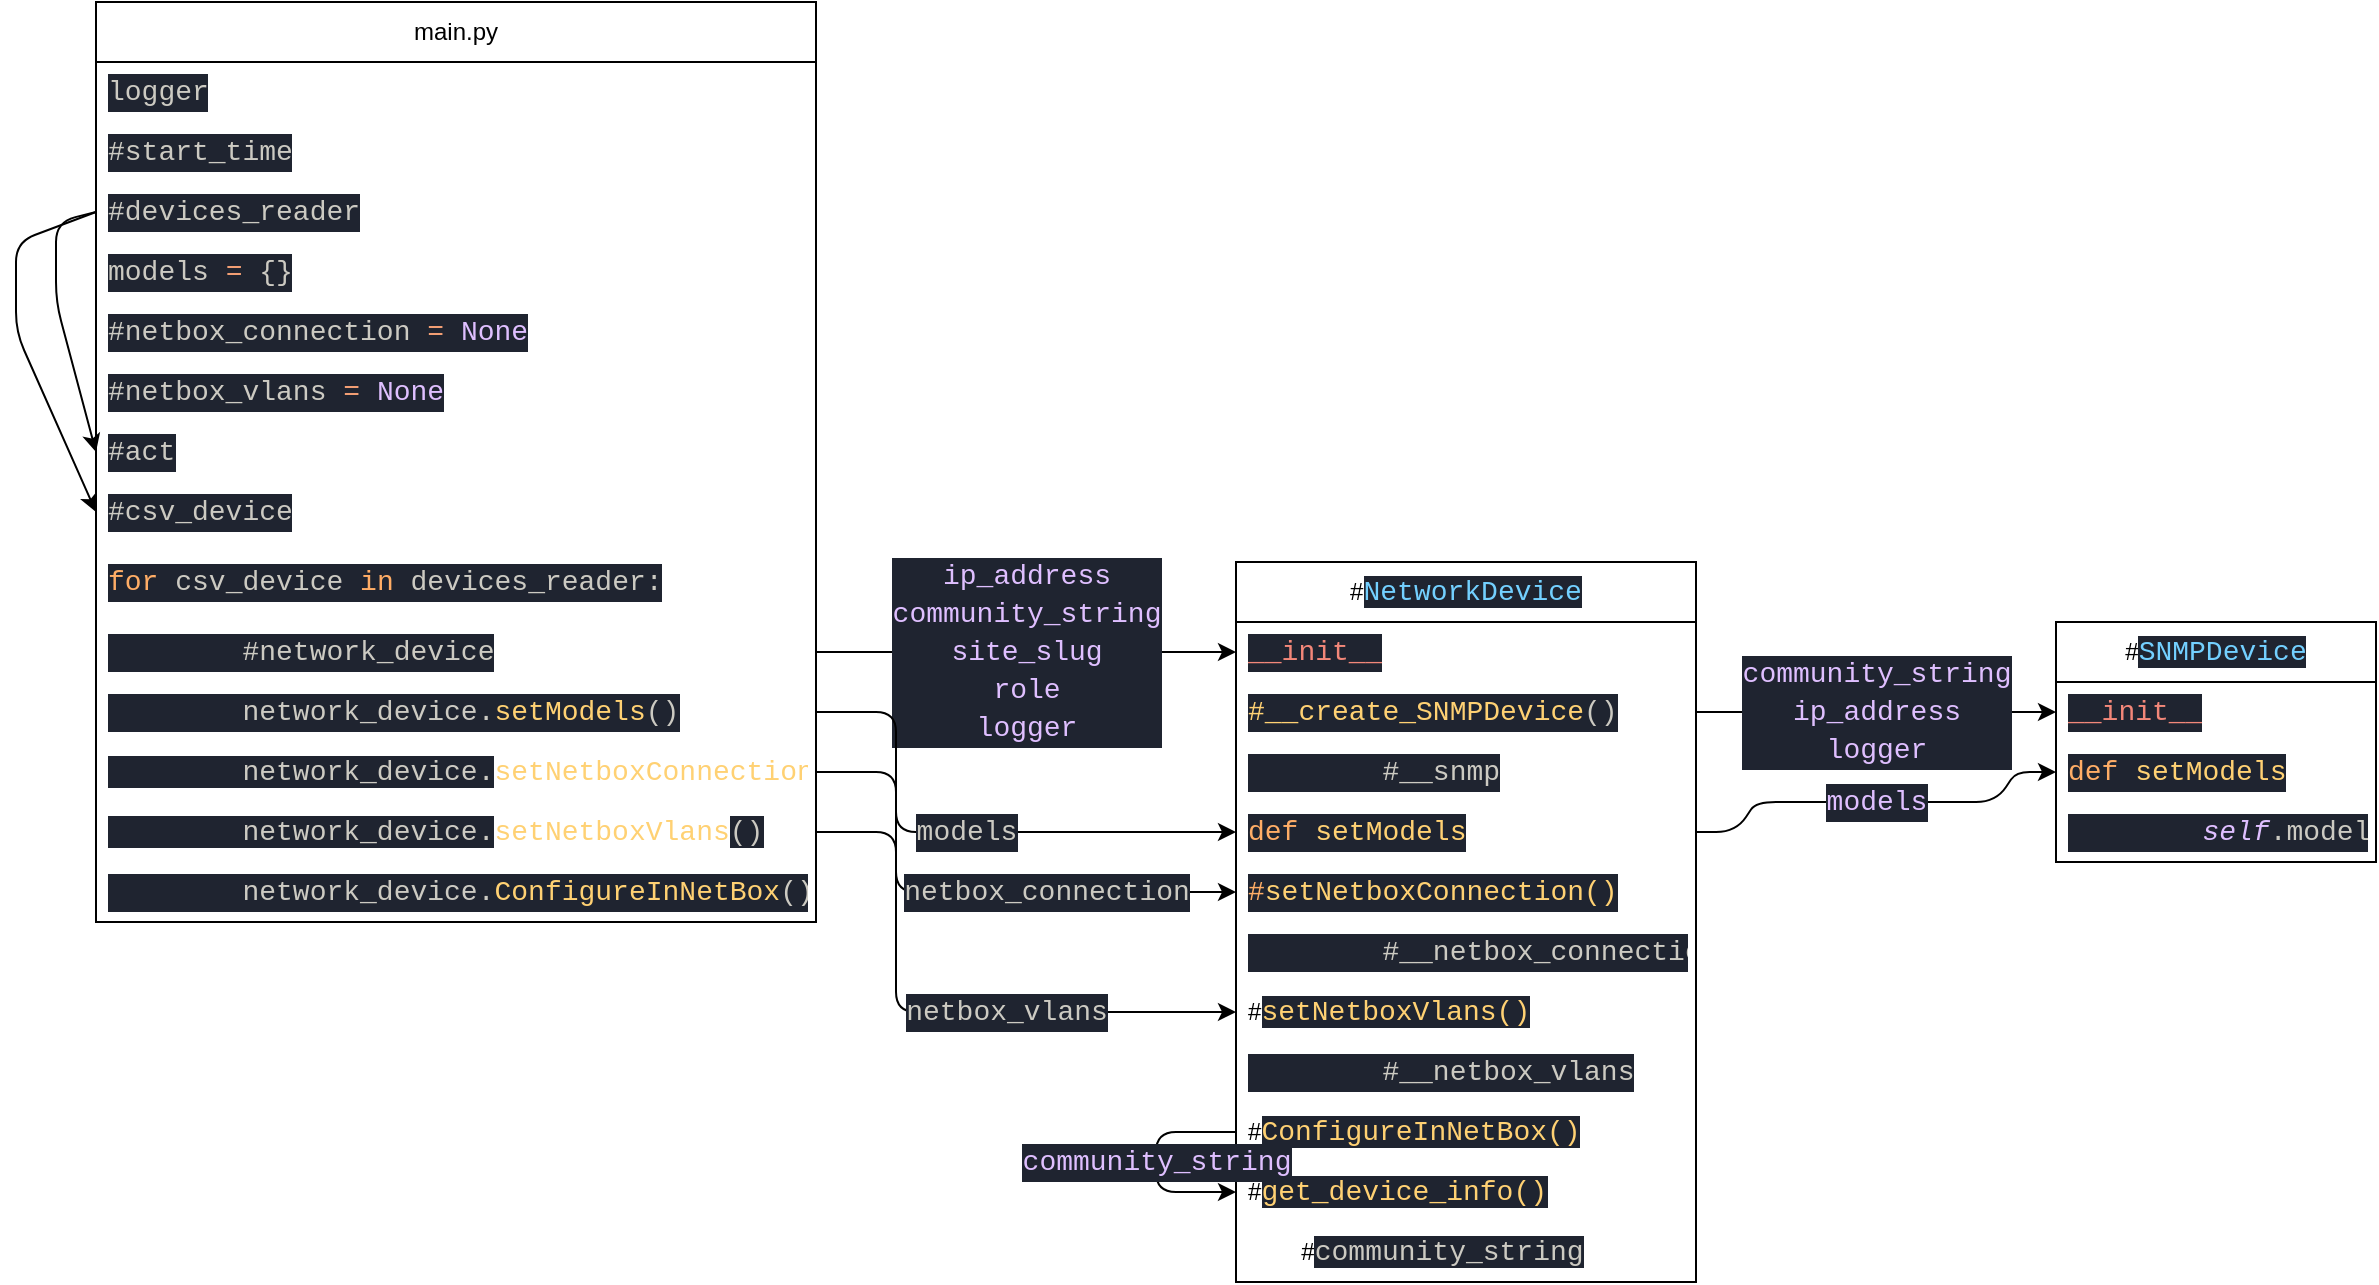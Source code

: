 <mxfile>
    <diagram id="tT5iXDIJh8KPBgoIQomm" name="Page-1">
        <mxGraphModel dx="1606" dy="1551" grid="1" gridSize="10" guides="1" tooltips="1" connect="1" arrows="1" fold="1" page="1" pageScale="1" pageWidth="850" pageHeight="1100" math="0" shadow="0">
            <root>
                <mxCell id="0"/>
                <mxCell id="1" parent="0"/>
                <mxCell id="3" value="main.py" style="swimlane;fontStyle=0;childLayout=stackLayout;horizontal=1;startSize=30;horizontalStack=0;resizeParent=1;resizeParentMax=0;resizeLast=0;collapsible=1;marginBottom=0;whiteSpace=wrap;html=1;" vertex="1" parent="1">
                    <mxGeometry x="-50" y="-30" width="360" height="460" as="geometry"/>
                </mxCell>
                <mxCell id="12" style="edgeStyle=none;html=1;exitX=0;exitY=0.5;exitDx=0;exitDy=0;entryX=0;entryY=0.5;entryDx=0;entryDy=0;" edge="1" parent="3" source="6" target="8">
                    <mxGeometry relative="1" as="geometry">
                        <Array as="points">
                            <mxPoint x="-40" y="120"/>
                            <mxPoint x="-40" y="165"/>
                        </Array>
                    </mxGeometry>
                </mxCell>
                <mxCell id="4" value="&lt;div style=&quot;color: rgb(204, 202, 194); background-color: rgb(31, 36, 48); font-family: Consolas, &amp;quot;Courier New&amp;quot;, monospace; font-size: 14px; line-height: 19px;&quot;&gt;logger&lt;/div&gt;" style="text;strokeColor=none;fillColor=none;align=left;verticalAlign=middle;spacingLeft=4;spacingRight=4;overflow=hidden;points=[[0,0.5],[1,0.5]];portConstraint=eastwest;rotatable=0;whiteSpace=wrap;html=1;" vertex="1" parent="3">
                    <mxGeometry y="30" width="360" height="30" as="geometry"/>
                </mxCell>
                <mxCell id="5" value="&lt;div style=&quot;color: rgb(204, 202, 194); background-color: rgb(31, 36, 48); font-family: Consolas, &amp;quot;Courier New&amp;quot;, monospace; font-size: 14px; line-height: 19px;&quot;&gt;#start_time&lt;/div&gt;" style="text;strokeColor=none;fillColor=none;align=left;verticalAlign=middle;spacingLeft=4;spacingRight=4;overflow=hidden;points=[[0,0.5],[1,0.5]];portConstraint=eastwest;rotatable=0;whiteSpace=wrap;html=1;" vertex="1" parent="3">
                    <mxGeometry y="60" width="360" height="30" as="geometry"/>
                </mxCell>
                <mxCell id="10" style="edgeStyle=none;html=1;exitX=0;exitY=0.5;exitDx=0;exitDy=0;entryX=0;entryY=0.5;entryDx=0;entryDy=0;" edge="1" parent="3" source="6" target="7">
                    <mxGeometry relative="1" as="geometry">
                        <Array as="points">
                            <mxPoint x="-20" y="110"/>
                            <mxPoint x="-20" y="150"/>
                        </Array>
                    </mxGeometry>
                </mxCell>
                <mxCell id="6" value="&lt;div style=&quot;color: rgb(204, 202, 194); background-color: rgb(31, 36, 48); font-family: Consolas, &amp;quot;Courier New&amp;quot;, monospace; font-size: 14px; line-height: 19px;&quot;&gt;#devices_reader&lt;/div&gt;" style="text;strokeColor=none;fillColor=none;align=left;verticalAlign=middle;spacingLeft=4;spacingRight=4;overflow=hidden;points=[[0,0.5],[1,0.5]];portConstraint=eastwest;rotatable=0;whiteSpace=wrap;html=1;" vertex="1" parent="3">
                    <mxGeometry y="90" width="360" height="30" as="geometry"/>
                </mxCell>
                <mxCell id="39" value="&lt;div style=&quot;color: rgb(204, 202, 194); background-color: rgb(31, 36, 48); font-family: Consolas, &amp;quot;Courier New&amp;quot;, monospace; font-size: 14px; line-height: 19px;&quot;&gt;&lt;div style=&quot;line-height: 19px;&quot;&gt;models &lt;span style=&quot;color: #f29e74;&quot;&gt;=&lt;/span&gt; {}&lt;/div&gt;&lt;/div&gt;" style="text;strokeColor=none;fillColor=none;align=left;verticalAlign=middle;spacingLeft=4;spacingRight=4;overflow=hidden;points=[[0,0.5],[1,0.5]];portConstraint=eastwest;rotatable=0;whiteSpace=wrap;html=1;" vertex="1" parent="3">
                    <mxGeometry y="120" width="360" height="30" as="geometry"/>
                </mxCell>
                <mxCell id="52" value="&lt;div style=&quot;color: rgb(204, 202, 194); background-color: rgb(31, 36, 48); font-family: Consolas, &amp;quot;Courier New&amp;quot;, monospace; font-size: 14px; line-height: 19px;&quot;&gt;#netbox_connection &lt;span style=&quot;color: #f29e74;&quot;&gt;=&lt;/span&gt; &lt;span style=&quot;color: #dfbfff;&quot;&gt;None&lt;/span&gt;&lt;/div&gt;" style="text;strokeColor=none;fillColor=none;align=left;verticalAlign=middle;spacingLeft=4;spacingRight=4;overflow=hidden;points=[[0,0.5],[1,0.5]];portConstraint=eastwest;rotatable=0;whiteSpace=wrap;html=1;" vertex="1" parent="3">
                    <mxGeometry y="150" width="360" height="30" as="geometry"/>
                </mxCell>
                <mxCell id="57" value="&lt;div style=&quot;color: rgb(204, 202, 194); background-color: rgb(31, 36, 48); font-family: Consolas, &amp;quot;Courier New&amp;quot;, monospace; font-size: 14px; line-height: 19px;&quot;&gt;#netbox_vlans &lt;span style=&quot;color: #f29e74;&quot;&gt;=&lt;/span&gt; &lt;span style=&quot;color: #dfbfff;&quot;&gt;None&lt;/span&gt;&lt;/div&gt;" style="text;strokeColor=none;fillColor=none;align=left;verticalAlign=middle;spacingLeft=4;spacingRight=4;overflow=hidden;points=[[0,0.5],[1,0.5]];portConstraint=eastwest;rotatable=0;whiteSpace=wrap;html=1;" vertex="1" parent="3">
                    <mxGeometry y="180" width="360" height="30" as="geometry"/>
                </mxCell>
                <mxCell id="7" value="&lt;div style=&quot;color: rgb(204, 202, 194); background-color: rgb(31, 36, 48); font-family: Consolas, &amp;quot;Courier New&amp;quot;, monospace; font-size: 14px; line-height: 19px;&quot;&gt;#act&lt;/div&gt;" style="text;strokeColor=none;fillColor=none;align=left;verticalAlign=middle;spacingLeft=4;spacingRight=4;overflow=hidden;points=[[0,0.5],[1,0.5]];portConstraint=eastwest;rotatable=0;whiteSpace=wrap;html=1;" vertex="1" parent="3">
                    <mxGeometry y="210" width="360" height="30" as="geometry"/>
                </mxCell>
                <mxCell id="8" value="&lt;div style=&quot;color: rgb(204, 202, 194); background-color: rgb(31, 36, 48); font-family: Consolas, &amp;quot;Courier New&amp;quot;, monospace; font-size: 14px; line-height: 19px;&quot;&gt;#csv_device&lt;/div&gt;" style="text;strokeColor=none;fillColor=none;align=left;verticalAlign=middle;spacingLeft=4;spacingRight=4;overflow=hidden;points=[[0,0.5],[1,0.5]];portConstraint=eastwest;rotatable=0;whiteSpace=wrap;html=1;" vertex="1" parent="3">
                    <mxGeometry y="240" width="360" height="30" as="geometry"/>
                </mxCell>
                <mxCell id="40" value="&lt;div style=&quot;color: rgb(204, 202, 194); background-color: rgb(31, 36, 48); font-family: Consolas, &amp;quot;Courier New&amp;quot;, monospace; font-size: 14px; line-height: 19px;&quot;&gt;&lt;span style=&quot;color: #ffad66;&quot;&gt;for&lt;/span&gt; csv_device &lt;span style=&quot;color: #ffad66;&quot;&gt;in&lt;/span&gt; devices_reader:&lt;/div&gt;" style="text;strokeColor=none;fillColor=none;align=left;verticalAlign=middle;spacingLeft=4;spacingRight=4;overflow=hidden;points=[[0,0.5],[1,0.5]];portConstraint=eastwest;rotatable=0;whiteSpace=wrap;html=1;" vertex="1" parent="3">
                    <mxGeometry y="270" width="360" height="40" as="geometry"/>
                </mxCell>
                <mxCell id="14" value="&lt;div style=&quot;color: rgb(204, 202, 194); background-color: rgb(31, 36, 48); font-family: Consolas, &amp;quot;Courier New&amp;quot;, monospace; font-size: 14px; line-height: 19px;&quot;&gt;&lt;span style=&quot;white-space: pre;&quot;&gt;&#9;&lt;/span&gt;#network_device&lt;/div&gt;" style="text;strokeColor=none;fillColor=none;align=left;verticalAlign=middle;spacingLeft=4;spacingRight=4;overflow=hidden;points=[[0,0.5],[1,0.5]];portConstraint=eastwest;rotatable=0;whiteSpace=wrap;html=1;" vertex="1" parent="3">
                    <mxGeometry y="310" width="360" height="30" as="geometry"/>
                </mxCell>
                <mxCell id="33" value="&lt;div style=&quot;color: rgb(204, 202, 194); background-color: rgb(31, 36, 48); font-family: Consolas, &amp;quot;Courier New&amp;quot;, monospace; font-size: 14px; line-height: 19px;&quot;&gt;&lt;span style=&quot;white-space: pre;&quot;&gt;&#9;&lt;/span&gt;network_device.&lt;span style=&quot;color: #ffd173;&quot;&gt;setModels&lt;/span&gt;()&lt;/div&gt;" style="text;strokeColor=none;fillColor=none;align=left;verticalAlign=middle;spacingLeft=4;spacingRight=4;overflow=hidden;points=[[0,0.5],[1,0.5]];portConstraint=eastwest;rotatable=0;whiteSpace=wrap;html=1;" vertex="1" parent="3">
                    <mxGeometry y="340" width="360" height="30" as="geometry"/>
                </mxCell>
                <mxCell id="48" value="&lt;span style=&quot;&quot;&gt;&#9;&lt;/span&gt;&lt;span style=&quot;background-color: rgb(31, 36, 48); color: rgb(204, 202, 194); font-family: Consolas, &amp;quot;Courier New&amp;quot;, monospace; font-size: 14px;&quot;&gt;&lt;span style=&quot;white-space: pre;&quot;&gt;&#9;&lt;/span&gt;network_device&lt;/span&gt;&lt;span style=&quot;background-color: rgb(31, 36, 48); color: rgb(204, 202, 194); font-family: Consolas, &amp;quot;Courier New&amp;quot;, monospace; font-size: 14px;&quot;&gt;.&lt;/span&gt;&lt;span style=&quot;font-family: Consolas, &amp;quot;Courier New&amp;quot;, monospace; font-size: 14px; color: rgb(255, 209, 115);&quot;&gt;setNetboxConnection&lt;/span&gt;&lt;span style=&quot;background-color: rgb(31, 36, 48); color: rgb(204, 202, 194); font-family: Consolas, &amp;quot;Courier New&amp;quot;, monospace; font-size: 14px;&quot;&gt;(&lt;/span&gt;&lt;span style=&quot;background-color: rgb(31, 36, 48); color: rgb(204, 202, 194); font-family: Consolas, &amp;quot;Courier New&amp;quot;, monospace; font-size: 14px;&quot;&gt;)&lt;/span&gt;" style="text;strokeColor=none;fillColor=none;align=left;verticalAlign=middle;spacingLeft=4;spacingRight=4;overflow=hidden;points=[[0,0.5],[1,0.5]];portConstraint=eastwest;rotatable=0;whiteSpace=wrap;html=1;" vertex="1" parent="3">
                    <mxGeometry y="370" width="360" height="30" as="geometry"/>
                </mxCell>
                <mxCell id="54" value="&lt;span style=&quot;&quot;&gt;&#9;&lt;/span&gt;&lt;span style=&quot;background-color: rgb(31, 36, 48); color: rgb(204, 202, 194); font-family: Consolas, &amp;quot;Courier New&amp;quot;, monospace; font-size: 14px;&quot;&gt;&lt;span style=&quot;white-space: pre;&quot;&gt;&#9;&lt;/span&gt;network_device&lt;/span&gt;&lt;span style=&quot;background-color: rgb(31, 36, 48); color: rgb(204, 202, 194); font-family: Consolas, &amp;quot;Courier New&amp;quot;, monospace; font-size: 14px;&quot;&gt;.&lt;/span&gt;&lt;span style=&quot;font-family: Consolas, &amp;quot;Courier New&amp;quot;, monospace; font-size: 14px; color: rgb(255, 209, 115);&quot;&gt;setNetboxVlans&lt;/span&gt;&lt;span style=&quot;background-color: rgb(31, 36, 48); color: rgb(204, 202, 194); font-family: Consolas, &amp;quot;Courier New&amp;quot;, monospace; font-size: 14px;&quot;&gt;(&lt;/span&gt;&lt;span style=&quot;background-color: rgb(31, 36, 48); color: rgb(204, 202, 194); font-family: Consolas, &amp;quot;Courier New&amp;quot;, monospace; font-size: 14px;&quot;&gt;)&lt;/span&gt;" style="text;strokeColor=none;fillColor=none;align=left;verticalAlign=middle;spacingLeft=4;spacingRight=4;overflow=hidden;points=[[0,0.5],[1,0.5]];portConstraint=eastwest;rotatable=0;whiteSpace=wrap;html=1;" vertex="1" parent="3">
                    <mxGeometry y="400" width="360" height="30" as="geometry"/>
                </mxCell>
                <mxCell id="60" value="&lt;div style=&quot;color: rgb(204, 202, 194); background-color: rgb(31, 36, 48); font-family: Consolas, &amp;quot;Courier New&amp;quot;, monospace; font-size: 14px; line-height: 19px;&quot;&gt;&lt;span style=&quot;white-space: pre;&quot;&gt;&#9;&lt;/span&gt;network_device.&lt;span style=&quot;color: #ffd173;&quot;&gt;ConfigureInNetBox&lt;/span&gt;()&lt;/div&gt;&lt;span style=&quot;&quot;&gt;&#9;&lt;/span&gt;" style="text;strokeColor=none;fillColor=none;align=left;verticalAlign=middle;spacingLeft=4;spacingRight=4;overflow=hidden;points=[[0,0.5],[1,0.5]];portConstraint=eastwest;rotatable=0;whiteSpace=wrap;html=1;" vertex="1" parent="3">
                    <mxGeometry y="430" width="360" height="30" as="geometry"/>
                </mxCell>
                <mxCell id="15" value="#&lt;span style=&quot;color: rgb(115, 208, 255); background-color: rgb(31, 36, 48); font-family: Consolas, &amp;quot;Courier New&amp;quot;, monospace; font-size: 14px;&quot;&gt;NetworkDevice&lt;/span&gt;" style="swimlane;fontStyle=0;childLayout=stackLayout;horizontal=1;startSize=30;horizontalStack=0;resizeParent=1;resizeParentMax=0;resizeLast=0;collapsible=1;marginBottom=0;whiteSpace=wrap;html=1;" vertex="1" parent="1">
                    <mxGeometry x="520" y="250" width="230" height="360" as="geometry"/>
                </mxCell>
                <mxCell id="16" value="&lt;div style=&quot;color: rgb(204, 202, 194); background-color: rgb(31, 36, 48); font-family: Consolas, &amp;quot;Courier New&amp;quot;, monospace; font-size: 14px; line-height: 19px;&quot;&gt;&lt;span style=&quot;color: #f28779;&quot;&gt;__init__&lt;/span&gt;&lt;/div&gt;" style="text;strokeColor=none;fillColor=none;align=left;verticalAlign=middle;spacingLeft=4;spacingRight=4;overflow=hidden;points=[[0,0.5],[1,0.5]];portConstraint=eastwest;rotatable=0;whiteSpace=wrap;html=1;" vertex="1" parent="15">
                    <mxGeometry y="30" width="230" height="30" as="geometry"/>
                </mxCell>
                <mxCell id="18" value="&lt;div style=&quot;color: rgb(204, 202, 194); background-color: rgb(31, 36, 48); font-family: Consolas, &amp;quot;Courier New&amp;quot;, monospace; font-size: 14px; line-height: 19px;&quot;&gt;&lt;span style=&quot;color: #ffd173;&quot;&gt;#__create_SNMPDevice&lt;/span&gt;()&lt;/div&gt;" style="text;strokeColor=none;fillColor=none;align=left;verticalAlign=middle;spacingLeft=4;spacingRight=4;overflow=hidden;points=[[0,0.5],[1,0.5]];portConstraint=eastwest;rotatable=0;whiteSpace=wrap;html=1;" vertex="1" parent="15">
                    <mxGeometry y="60" width="230" height="30" as="geometry"/>
                </mxCell>
                <mxCell id="47" value="&lt;div style=&quot;color: rgb(204, 202, 194); background-color: rgb(31, 36, 48); font-family: Consolas, &amp;quot;Courier New&amp;quot;, monospace; font-size: 14px; line-height: 19px;&quot;&gt;&lt;div style=&quot;line-height: 19px;&quot;&gt;&lt;span style=&quot;white-space: pre;&quot;&gt;&#9;&lt;/span&gt;#__snmp&lt;/div&gt;&lt;/div&gt;" style="text;strokeColor=none;fillColor=none;align=left;verticalAlign=middle;spacingLeft=4;spacingRight=4;overflow=hidden;points=[[0,0.5],[1,0.5]];portConstraint=eastwest;rotatable=0;whiteSpace=wrap;html=1;" vertex="1" parent="15">
                    <mxGeometry y="90" width="230" height="30" as="geometry"/>
                </mxCell>
                <mxCell id="34" value="&lt;div style=&quot;color: rgb(204, 202, 194); background-color: rgb(31, 36, 48); font-family: Consolas, &amp;quot;Courier New&amp;quot;, monospace; font-size: 14px; line-height: 19px;&quot;&gt;&lt;span style=&quot;color: #ffad66;&quot;&gt;def&lt;/span&gt;&amp;nbsp;&lt;span style=&quot;color: rgb(255, 209, 115);&quot;&gt;setModels&lt;/span&gt;&lt;/div&gt;" style="text;strokeColor=none;fillColor=none;align=left;verticalAlign=middle;spacingLeft=4;spacingRight=4;overflow=hidden;points=[[0,0.5],[1,0.5]];portConstraint=eastwest;rotatable=0;whiteSpace=wrap;html=1;" vertex="1" parent="15">
                    <mxGeometry y="120" width="230" height="30" as="geometry"/>
                </mxCell>
                <mxCell id="51" value="&lt;div style=&quot;background-color: rgb(31, 36, 48); font-family: Consolas, &amp;quot;Courier New&amp;quot;, monospace; font-size: 14px; line-height: 19px;&quot;&gt;&lt;font color=&quot;#ffad66&quot;&gt;#&lt;/font&gt;&lt;span style=&quot;color: rgb(255, 209, 115);&quot;&gt;setNetboxConnection()&lt;/span&gt;&lt;/div&gt;" style="text;strokeColor=none;fillColor=none;align=left;verticalAlign=middle;spacingLeft=4;spacingRight=4;overflow=hidden;points=[[0,0.5],[1,0.5]];portConstraint=eastwest;rotatable=0;whiteSpace=wrap;html=1;" vertex="1" parent="15">
                    <mxGeometry y="150" width="230" height="30" as="geometry"/>
                </mxCell>
                <mxCell id="53" value="&lt;div style=&quot;color: rgb(204, 202, 194); background-color: rgb(31, 36, 48); font-family: Consolas, &amp;quot;Courier New&amp;quot;, monospace; font-size: 14px; line-height: 19px;&quot;&gt;&lt;span style=&quot;white-space: pre;&quot;&gt;&#9;&lt;/span&gt;#__netbox_connection&lt;/div&gt;" style="text;strokeColor=none;fillColor=none;align=left;verticalAlign=middle;spacingLeft=4;spacingRight=4;overflow=hidden;points=[[0,0.5],[1,0.5]];portConstraint=eastwest;rotatable=0;whiteSpace=wrap;html=1;" vertex="1" parent="15">
                    <mxGeometry y="180" width="230" height="30" as="geometry"/>
                </mxCell>
                <mxCell id="55" value="#&lt;span style=&quot;color: rgb(255, 209, 115); background-color: rgb(31, 36, 48); font-family: Consolas, &amp;quot;Courier New&amp;quot;, monospace; font-size: 14px;&quot;&gt;setNetboxVlans()&lt;/span&gt;" style="text;strokeColor=none;fillColor=none;align=left;verticalAlign=middle;spacingLeft=4;spacingRight=4;overflow=hidden;points=[[0,0.5],[1,0.5]];portConstraint=eastwest;rotatable=0;whiteSpace=wrap;html=1;" vertex="1" parent="15">
                    <mxGeometry y="210" width="230" height="30" as="geometry"/>
                </mxCell>
                <mxCell id="56" value="&lt;div style=&quot;color: rgb(204, 202, 194); background-color: rgb(31, 36, 48); font-family: Consolas, &amp;quot;Courier New&amp;quot;, monospace; font-size: 14px; line-height: 19px;&quot;&gt;&lt;span style=&quot;white-space: pre;&quot;&gt;&#9;&lt;/span&gt;#__netbox_vlans&lt;/div&gt;" style="text;strokeColor=none;fillColor=none;align=left;verticalAlign=middle;spacingLeft=4;spacingRight=4;overflow=hidden;points=[[0,0.5],[1,0.5]];portConstraint=eastwest;rotatable=0;whiteSpace=wrap;html=1;" vertex="1" parent="15">
                    <mxGeometry y="240" width="230" height="30" as="geometry"/>
                </mxCell>
                <mxCell id="61" value="#&lt;span style=&quot;color: rgb(255, 209, 115); background-color: rgb(31, 36, 48); font-family: Consolas, &amp;quot;Courier New&amp;quot;, monospace; font-size: 14px;&quot;&gt;ConfigureInNetBox()&lt;/span&gt;" style="text;strokeColor=none;fillColor=none;align=left;verticalAlign=middle;spacingLeft=4;spacingRight=4;overflow=hidden;points=[[0,0.5],[1,0.5]];portConstraint=eastwest;rotatable=0;whiteSpace=wrap;html=1;" vertex="1" parent="15">
                    <mxGeometry y="270" width="230" height="30" as="geometry"/>
                </mxCell>
                <mxCell id="62" value="#&lt;span style=&quot;color: rgb(255, 209, 115); background-color: rgb(31, 36, 48); font-family: Consolas, &amp;quot;Courier New&amp;quot;, monospace; font-size: 14px;&quot;&gt;get_device_info()&lt;/span&gt;" style="text;strokeColor=none;fillColor=none;align=left;verticalAlign=middle;spacingLeft=4;spacingRight=4;overflow=hidden;points=[[0,0.5],[1,0.5]];portConstraint=eastwest;rotatable=0;whiteSpace=wrap;html=1;" vertex="1" parent="15">
                    <mxGeometry y="300" width="230" height="30" as="geometry"/>
                </mxCell>
                <mxCell id="65" value="&lt;span style=&quot;white-space: pre;&quot;&gt;&#9;&lt;/span&gt;#&lt;span style=&quot;background-color: rgb(31, 36, 48); color: rgb(204, 202, 194); font-family: Consolas, &amp;quot;Courier New&amp;quot;, monospace; font-size: 14px;&quot;&gt;community_string&lt;/span&gt;" style="text;strokeColor=none;fillColor=none;align=left;verticalAlign=middle;spacingLeft=4;spacingRight=4;overflow=hidden;points=[[0,0.5],[1,0.5]];portConstraint=eastwest;rotatable=0;whiteSpace=wrap;html=1;" vertex="1" parent="15">
                    <mxGeometry y="330" width="230" height="30" as="geometry"/>
                </mxCell>
                <mxCell id="63" value="" style="endArrow=classic;html=1;" edge="1" parent="15" source="61" target="62">
                    <mxGeometry relative="1" as="geometry">
                        <mxPoint x="-90" y="290" as="sourcePoint"/>
                        <mxPoint x="180" y="190" as="targetPoint"/>
                        <Array as="points">
                            <mxPoint x="-40" y="285"/>
                            <mxPoint x="-40" y="315"/>
                        </Array>
                    </mxGeometry>
                </mxCell>
                <mxCell id="64" value="&lt;div style=&quot;color: rgb(204, 202, 194); background-color: rgb(31, 36, 48); font-family: Consolas, &amp;quot;Courier New&amp;quot;, monospace; font-size: 14px; line-height: 19px;&quot;&gt;&lt;span style=&quot;color: #dfbfff;&quot;&gt;community_string&lt;/span&gt;&lt;/div&gt;" style="edgeLabel;resizable=0;html=1;align=center;verticalAlign=middle;" connectable="0" vertex="1" parent="63">
                    <mxGeometry relative="1" as="geometry"/>
                </mxCell>
                <mxCell id="23" value="#&lt;span style=&quot;color: rgb(115, 208, 255); background-color: rgb(31, 36, 48); font-family: Consolas, &amp;quot;Courier New&amp;quot;, monospace; font-size: 14px;&quot;&gt;SNMPDevice&lt;/span&gt;" style="swimlane;fontStyle=0;childLayout=stackLayout;horizontal=1;startSize=30;horizontalStack=0;resizeParent=1;resizeParentMax=0;resizeLast=0;collapsible=1;marginBottom=0;whiteSpace=wrap;html=1;" vertex="1" parent="1">
                    <mxGeometry x="930" y="280" width="160" height="120" as="geometry">
                        <mxRectangle x="660" y="175" width="120" height="30" as="alternateBounds"/>
                    </mxGeometry>
                </mxCell>
                <mxCell id="25" value="&lt;div style=&quot;color: rgb(204, 202, 194); background-color: rgb(31, 36, 48); font-family: Consolas, &amp;quot;Courier New&amp;quot;, monospace; font-size: 14px; line-height: 19px;&quot;&gt;&lt;span style=&quot;color: #f28779;&quot;&gt;__init__&lt;/span&gt;&lt;/div&gt;" style="text;strokeColor=none;fillColor=none;align=left;verticalAlign=middle;spacingLeft=4;spacingRight=4;overflow=hidden;points=[[0,0.5],[1,0.5]];portConstraint=eastwest;rotatable=0;whiteSpace=wrap;html=1;" vertex="1" parent="23">
                    <mxGeometry y="30" width="160" height="30" as="geometry"/>
                </mxCell>
                <mxCell id="38" value="&lt;div style=&quot;color: rgb(204, 202, 194); background-color: rgb(31, 36, 48); font-family: Consolas, &amp;quot;Courier New&amp;quot;, monospace; font-size: 14px; line-height: 19px;&quot;&gt;&lt;span style=&quot;color: #ffad66;&quot;&gt;def&lt;/span&gt;&amp;nbsp;&lt;span style=&quot;color: #ffd173;&quot;&gt;setModels&lt;/span&gt;&lt;/div&gt;" style="text;strokeColor=none;fillColor=none;align=left;verticalAlign=middle;spacingLeft=4;spacingRight=4;overflow=hidden;points=[[0,0.5],[1,0.5]];portConstraint=eastwest;rotatable=0;whiteSpace=wrap;html=1;" vertex="1" parent="23">
                    <mxGeometry y="60" width="160" height="30" as="geometry"/>
                </mxCell>
                <mxCell id="46" value="&lt;div style=&quot;color: rgb(204, 202, 194); background-color: rgb(31, 36, 48); font-family: Consolas, &amp;quot;Courier New&amp;quot;, monospace; font-size: 14px; line-height: 19px;&quot;&gt;&lt;span style=&quot;color: #dfbfff;font-style: italic;&quot;&gt;&lt;span style=&quot;white-space: pre;&quot;&gt;&#9;&lt;/span&gt;self&lt;/span&gt;.models&lt;/div&gt;" style="text;strokeColor=none;fillColor=none;align=left;verticalAlign=middle;spacingLeft=4;spacingRight=4;overflow=hidden;points=[[0,0.5],[1,0.5]];portConstraint=eastwest;rotatable=0;whiteSpace=wrap;html=1;" vertex="1" parent="23">
                    <mxGeometry y="90" width="160" height="30" as="geometry"/>
                </mxCell>
                <mxCell id="29" value="" style="endArrow=classic;html=1;" edge="1" parent="1" source="14" target="16">
                    <mxGeometry relative="1" as="geometry">
                        <mxPoint x="420" y="140" as="sourcePoint"/>
                        <mxPoint x="520" y="140" as="targetPoint"/>
                    </mxGeometry>
                </mxCell>
                <mxCell id="30" value="&lt;div style=&quot;color: rgb(204, 202, 194); background-color: rgb(31, 36, 48); font-family: Consolas, &amp;quot;Courier New&amp;quot;, monospace; font-size: 14px; line-height: 19px;&quot;&gt;&lt;span style=&quot;color: #dfbfff;&quot;&gt;ip_address&lt;br&gt;&lt;/span&gt;&lt;div style=&quot;line-height: 19px;&quot;&gt;&lt;span style=&quot;color: #dfbfff;&quot;&gt;community_string&lt;br&gt;&lt;/span&gt;&lt;div style=&quot;line-height: 19px;&quot;&gt;&lt;span style=&quot;color: #dfbfff;&quot;&gt;site_slug&lt;br&gt;&lt;/span&gt;&lt;div style=&quot;line-height: 19px;&quot;&gt;&lt;span style=&quot;color: #dfbfff;&quot;&gt;role&lt;br&gt;&lt;/span&gt;&lt;div style=&quot;line-height: 19px;&quot;&gt;&lt;span style=&quot;color: #dfbfff;&quot;&gt;logger&lt;/span&gt;&lt;/div&gt;&lt;/div&gt;&lt;/div&gt;&lt;/div&gt;&lt;/div&gt;" style="edgeLabel;resizable=0;html=1;align=center;verticalAlign=middle;" connectable="0" vertex="1" parent="29">
                    <mxGeometry relative="1" as="geometry"/>
                </mxCell>
                <mxCell id="31" value="" style="endArrow=classic;html=1;" edge="1" parent="1" source="18" target="25">
                    <mxGeometry relative="1" as="geometry">
                        <mxPoint x="750" y="325" as="sourcePoint"/>
                        <mxPoint x="850" y="170" as="targetPoint"/>
                    </mxGeometry>
                </mxCell>
                <mxCell id="32" value="&lt;div style=&quot;color: rgb(204, 202, 194); background-color: rgb(31, 36, 48); font-family: Consolas, &amp;quot;Courier New&amp;quot;, monospace; font-size: 14px; line-height: 19px;&quot;&gt;&lt;span style=&quot;color: #dfbfff;&quot;&gt;community_string&lt;br&gt;&lt;/span&gt;&lt;div style=&quot;line-height: 19px;&quot;&gt;&lt;span style=&quot;color: #dfbfff;&quot;&gt;ip_address&lt;br&gt;&lt;/span&gt;&lt;div style=&quot;line-height: 19px;&quot;&gt;&lt;span style=&quot;color: #dfbfff;&quot;&gt;logger&lt;/span&gt;&lt;/div&gt;&lt;/div&gt;&lt;/div&gt;" style="edgeLabel;resizable=0;html=1;align=center;verticalAlign=middle;" connectable="0" vertex="1" parent="31">
                    <mxGeometry relative="1" as="geometry"/>
                </mxCell>
                <mxCell id="42" value="" style="endArrow=classic;html=1;" edge="1" parent="1" source="33" target="34">
                    <mxGeometry relative="1" as="geometry">
                        <mxPoint x="470" y="240" as="sourcePoint"/>
                        <mxPoint x="570" y="240" as="targetPoint"/>
                        <Array as="points">
                            <mxPoint x="350" y="325"/>
                            <mxPoint x="350" y="385"/>
                        </Array>
                    </mxGeometry>
                </mxCell>
                <mxCell id="43" value="&lt;div style=&quot;color: rgb(204, 202, 194); background-color: rgb(31, 36, 48); font-family: Consolas, &amp;quot;Courier New&amp;quot;, monospace; font-size: 14px; line-height: 19px;&quot;&gt;models&lt;/div&gt;" style="edgeLabel;resizable=0;html=1;align=center;verticalAlign=middle;" connectable="0" vertex="1" parent="42">
                    <mxGeometry relative="1" as="geometry">
                        <mxPoint as="offset"/>
                    </mxGeometry>
                </mxCell>
                <mxCell id="44" value="" style="endArrow=classic;html=1;" edge="1" parent="1" source="34" target="38">
                    <mxGeometry relative="1" as="geometry">
                        <mxPoint x="670" y="260" as="sourcePoint"/>
                        <mxPoint x="770" y="260" as="targetPoint"/>
                        <Array as="points">
                            <mxPoint x="770" y="385"/>
                            <mxPoint x="780" y="370"/>
                            <mxPoint x="840" y="370"/>
                            <mxPoint x="900" y="370"/>
                            <mxPoint x="910" y="355"/>
                        </Array>
                    </mxGeometry>
                </mxCell>
                <mxCell id="45" value="&lt;div style=&quot;color: rgb(204, 202, 194); background-color: rgb(31, 36, 48); font-family: Consolas, &amp;quot;Courier New&amp;quot;, monospace; font-size: 14px; line-height: 19px;&quot;&gt;&lt;span style=&quot;color: #dfbfff;&quot;&gt;models&lt;/span&gt;&lt;/div&gt;" style="edgeLabel;resizable=0;html=1;align=center;verticalAlign=middle;" connectable="0" vertex="1" parent="44">
                    <mxGeometry relative="1" as="geometry"/>
                </mxCell>
                <mxCell id="49" value="" style="endArrow=classic;html=1;" edge="1" parent="1" source="48" target="51">
                    <mxGeometry relative="1" as="geometry">
                        <mxPoint x="300" y="400" as="sourcePoint"/>
                        <mxPoint x="520" y="350" as="targetPoint"/>
                        <Array as="points">
                            <mxPoint x="350" y="355"/>
                            <mxPoint x="350" y="415"/>
                        </Array>
                    </mxGeometry>
                </mxCell>
                <mxCell id="50" value="&lt;div style=&quot;color: rgb(204, 202, 194); background-color: rgb(31, 36, 48); font-family: Consolas, &amp;quot;Courier New&amp;quot;, monospace; font-size: 14px; line-height: 19px;&quot;&gt;&lt;div style=&quot;line-height: 19px;&quot;&gt;netbox_connection&lt;/div&gt;&lt;/div&gt;" style="edgeLabel;resizable=0;html=1;align=center;verticalAlign=middle;" connectable="0" vertex="1" parent="49">
                    <mxGeometry relative="1" as="geometry">
                        <mxPoint x="40" as="offset"/>
                    </mxGeometry>
                </mxCell>
                <mxCell id="58" value="" style="endArrow=classic;html=1;" edge="1" parent="1" source="54" target="55">
                    <mxGeometry relative="1" as="geometry">
                        <mxPoint x="320" y="365" as="sourcePoint"/>
                        <mxPoint x="530" y="395" as="targetPoint"/>
                        <Array as="points">
                            <mxPoint x="350" y="385"/>
                            <mxPoint x="350" y="475"/>
                        </Array>
                    </mxGeometry>
                </mxCell>
                <mxCell id="59" value="&lt;div style=&quot;color: rgb(204, 202, 194); background-color: rgb(31, 36, 48); font-family: Consolas, &amp;quot;Courier New&amp;quot;, monospace; font-size: 14px; line-height: 19px;&quot;&gt;&lt;div style=&quot;line-height: 19px;&quot;&gt;&lt;div style=&quot;line-height: 19px;&quot;&gt;netbox_vlans&lt;/div&gt;&lt;/div&gt;&lt;/div&gt;" style="edgeLabel;resizable=0;html=1;align=center;verticalAlign=middle;" connectable="0" vertex="1" parent="58">
                    <mxGeometry relative="1" as="geometry">
                        <mxPoint x="35" as="offset"/>
                    </mxGeometry>
                </mxCell>
            </root>
        </mxGraphModel>
    </diagram>
</mxfile>